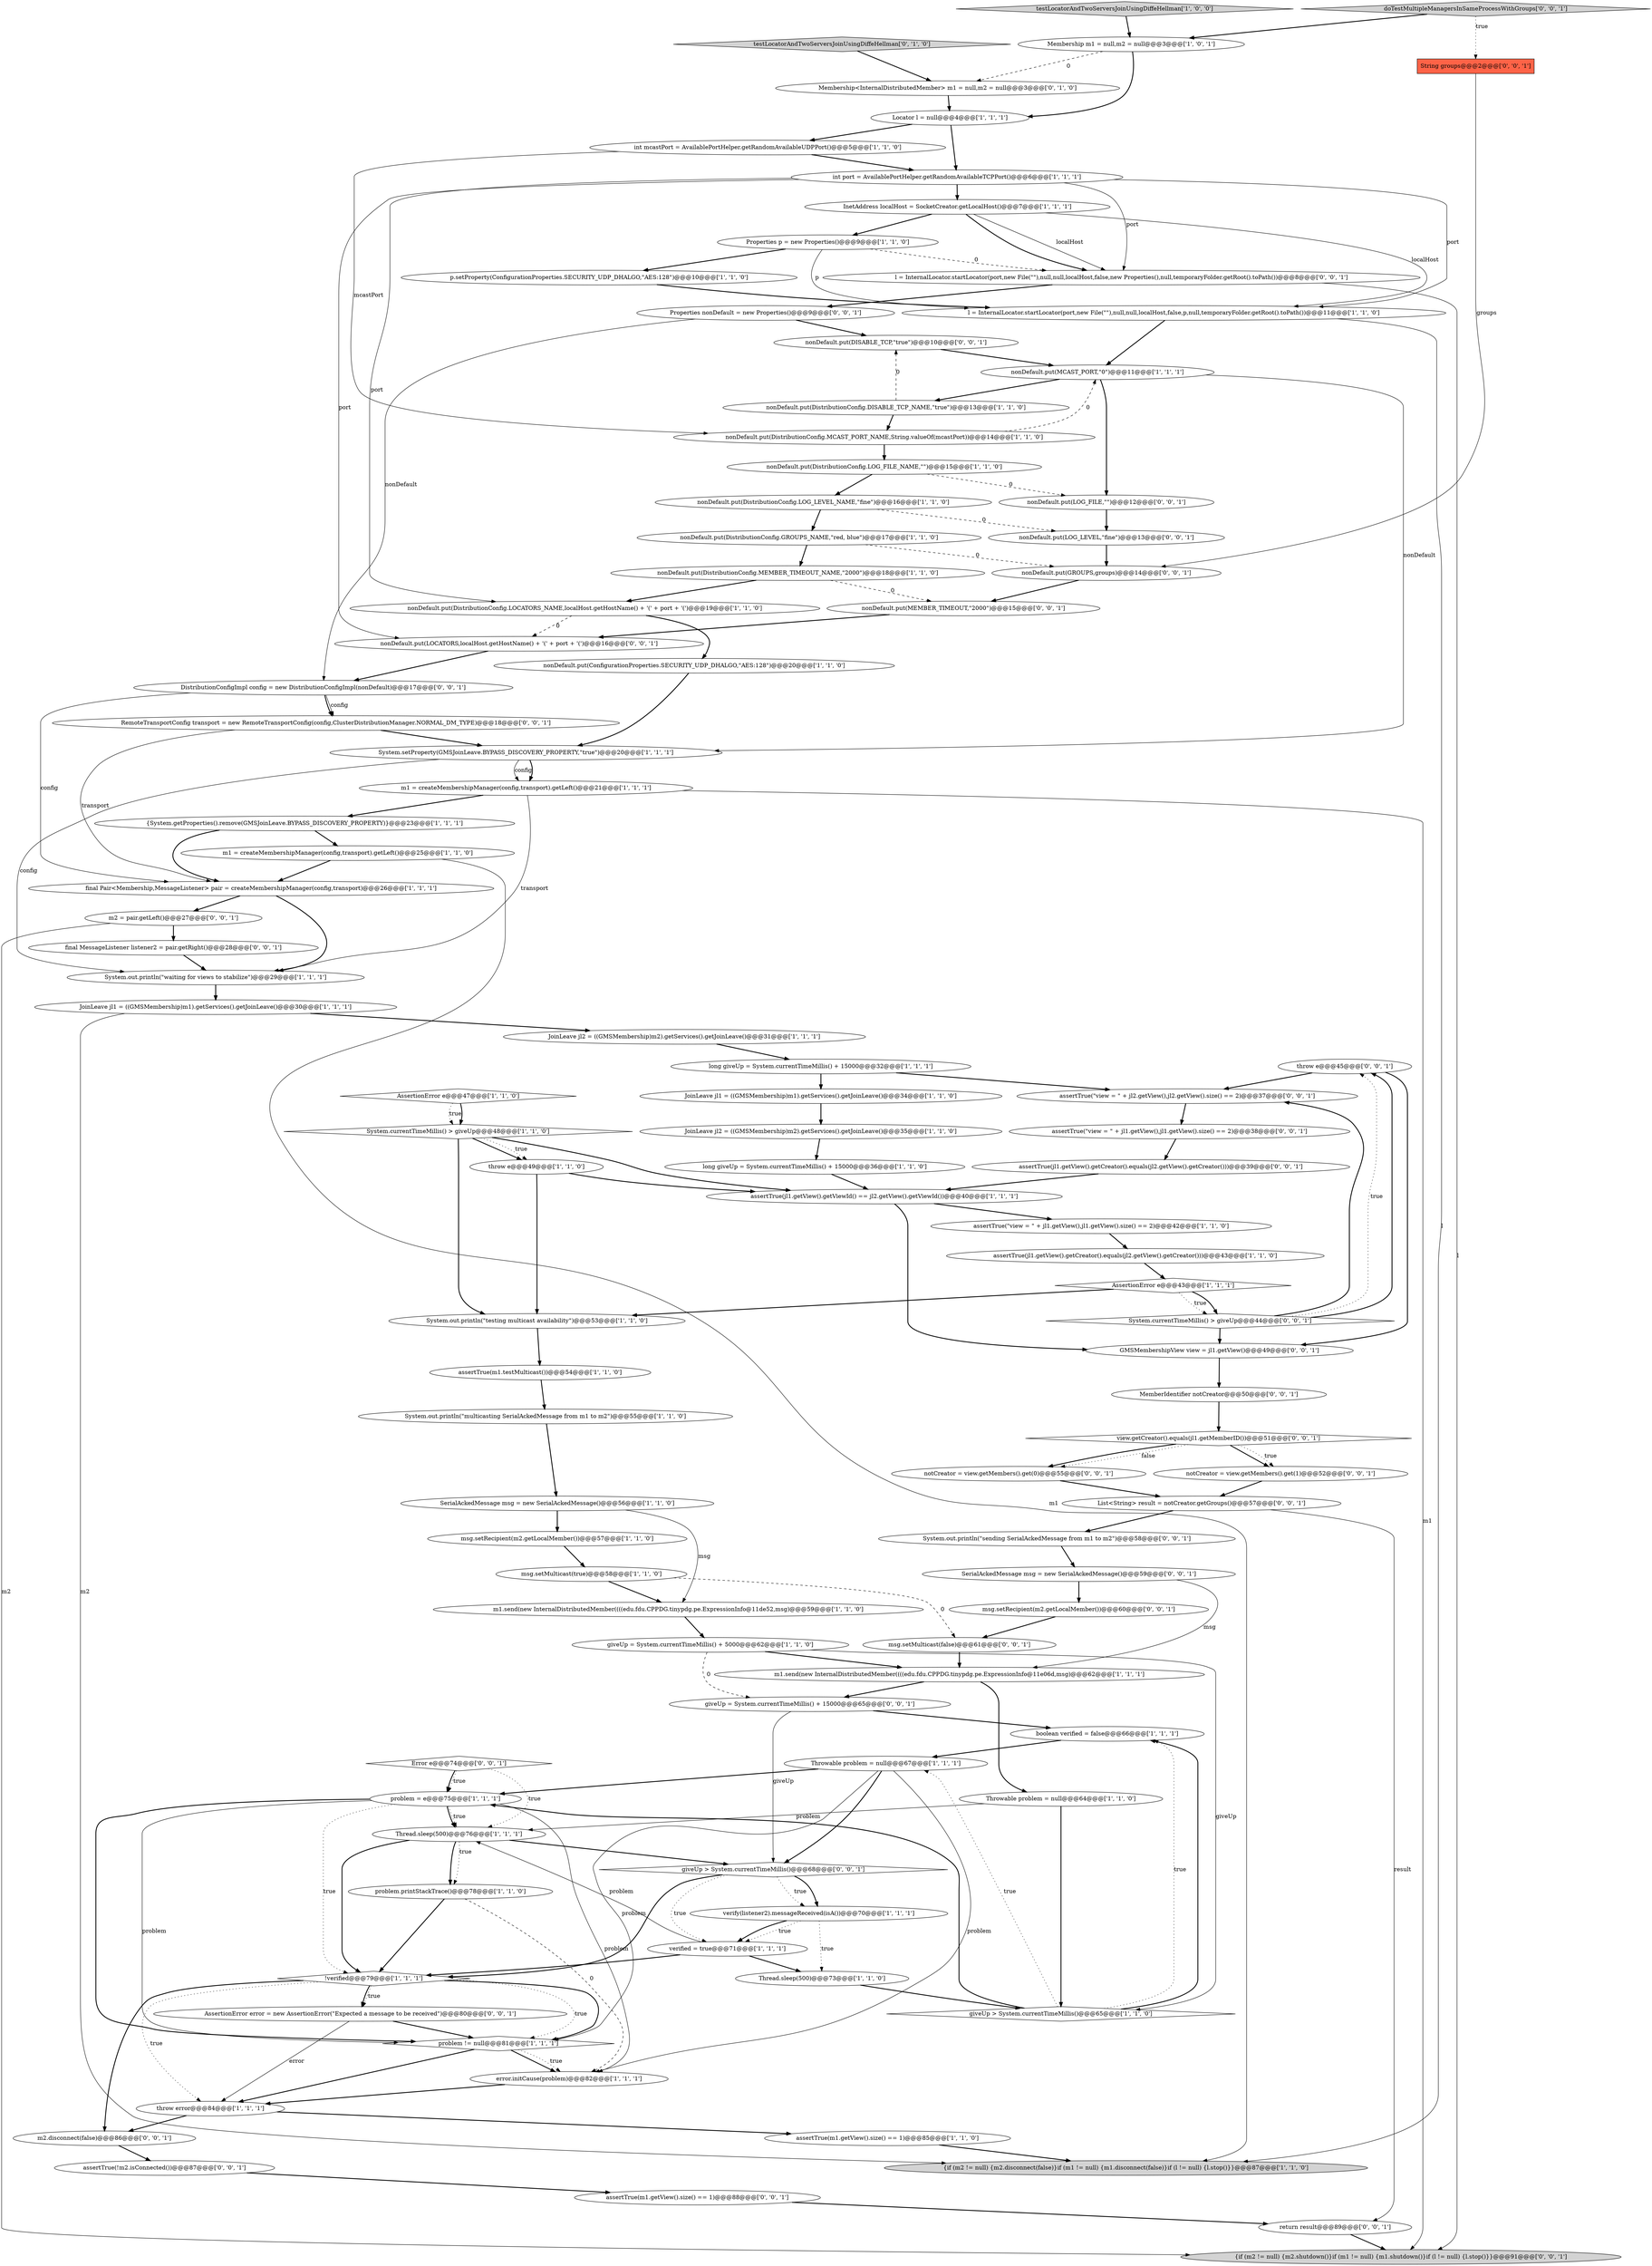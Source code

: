 digraph {
71 [style = filled, label = "throw e@@@45@@@['0', '0', '1']", fillcolor = white, shape = ellipse image = "AAA0AAABBB3BBB"];
96 [style = filled, label = "nonDefault.put(LOCATORS,localHost.getHostName() + '(' + port + '(')@@@16@@@['0', '0', '1']", fillcolor = white, shape = ellipse image = "AAA0AAABBB3BBB"];
41 [style = filled, label = "m1 = createMembershipManager(config,transport).getLeft()@@@25@@@['1', '1', '0']", fillcolor = white, shape = ellipse image = "AAA0AAABBB1BBB"];
77 [style = filled, label = "MemberIdentifier notCreator@@@50@@@['0', '0', '1']", fillcolor = white, shape = ellipse image = "AAA0AAABBB3BBB"];
45 [style = filled, label = "giveUp = System.currentTimeMillis() + 5000@@@62@@@['1', '1', '0']", fillcolor = white, shape = ellipse image = "AAA0AAABBB1BBB"];
51 [style = filled, label = "System.out.println(\"waiting for views to stabilize\")@@@29@@@['1', '1', '1']", fillcolor = white, shape = ellipse image = "AAA0AAABBB1BBB"];
97 [style = filled, label = "System.currentTimeMillis() > giveUp@@@44@@@['0', '0', '1']", fillcolor = white, shape = diamond image = "AAA0AAABBB3BBB"];
27 [style = filled, label = "msg.setMulticast(true)@@@58@@@['1', '1', '0']", fillcolor = white, shape = ellipse image = "AAA0AAABBB1BBB"];
98 [style = filled, label = "msg.setMulticast(false)@@@61@@@['0', '0', '1']", fillcolor = white, shape = ellipse image = "AAA0AAABBB3BBB"];
9 [style = filled, label = "System.setProperty(GMSJoinLeave.BYPASS_DISCOVERY_PROPERTY,\"true\")@@@20@@@['1', '1', '1']", fillcolor = white, shape = ellipse image = "AAA0AAABBB1BBB"];
44 [style = filled, label = "nonDefault.put(DistributionConfig.GROUPS_NAME,\"red, blue\")@@@17@@@['1', '1', '0']", fillcolor = white, shape = ellipse image = "AAA0AAABBB1BBB"];
100 [style = filled, label = "AssertionError error = new AssertionError(\"Expected a message to be received\")@@@80@@@['0', '0', '1']", fillcolor = white, shape = ellipse image = "AAA0AAABBB3BBB"];
43 [style = filled, label = "InetAddress localHost = SocketCreator.getLocalHost()@@@7@@@['1', '1', '1']", fillcolor = white, shape = ellipse image = "AAA0AAABBB1BBB"];
49 [style = filled, label = "m1.send(new InternalDistributedMember((((edu.fdu.CPPDG.tinypdg.pe.ExpressionInfo@11e06d,msg)@@@62@@@['1', '1', '1']", fillcolor = white, shape = ellipse image = "AAA0AAABBB1BBB"];
101 [style = filled, label = "m2.disconnect(false)@@@86@@@['0', '0', '1']", fillcolor = white, shape = ellipse image = "AAA0AAABBB3BBB"];
25 [style = filled, label = "Properties p = new Properties()@@@9@@@['1', '1', '0']", fillcolor = white, shape = ellipse image = "AAA0AAABBB1BBB"];
0 [style = filled, label = "throw error@@@84@@@['1', '1', '1']", fillcolor = white, shape = ellipse image = "AAA0AAABBB1BBB"];
19 [style = filled, label = "problem = e@@@75@@@['1', '1', '1']", fillcolor = white, shape = ellipse image = "AAA0AAABBB1BBB"];
75 [style = filled, label = "msg.setRecipient(m2.getLocalMember())@@@60@@@['0', '0', '1']", fillcolor = white, shape = ellipse image = "AAA0AAABBB3BBB"];
37 [style = filled, label = "System.out.println(\"multicasting SerialAckedMessage from m1 to m2\")@@@55@@@['1', '1', '0']", fillcolor = white, shape = ellipse image = "AAA0AAABBB1BBB"];
82 [style = filled, label = "RemoteTransportConfig transport = new RemoteTransportConfig(config,ClusterDistributionManager.NORMAL_DM_TYPE)@@@18@@@['0', '0', '1']", fillcolor = white, shape = ellipse image = "AAA0AAABBB3BBB"];
65 [style = filled, label = "{if (m2 != null) {m2.shutdown()}if (m1 != null) {m1.shutdown()}if (l != null) {l.stop()}}@@@91@@@['0', '0', '1']", fillcolor = lightgray, shape = ellipse image = "AAA0AAABBB3BBB"];
28 [style = filled, label = "{if (m2 != null) {m2.disconnect(false)}if (m1 != null) {m1.disconnect(false)}if (l != null) {l.stop()}}@@@87@@@['1', '1', '0']", fillcolor = lightgray, shape = ellipse image = "AAA0AAABBB1BBB"];
16 [style = filled, label = "m1 = createMembershipManager(config,transport).getLeft()@@@21@@@['1', '1', '1']", fillcolor = white, shape = ellipse image = "AAA0AAABBB1BBB"];
50 [style = filled, label = "Membership m1 = null,m2 = null@@@3@@@['1', '0', '1']", fillcolor = white, shape = ellipse image = "AAA0AAABBB1BBB"];
67 [style = filled, label = "nonDefault.put(LOG_LEVEL,\"fine\")@@@13@@@['0', '0', '1']", fillcolor = white, shape = ellipse image = "AAA0AAABBB3BBB"];
87 [style = filled, label = "List<String> result = notCreator.getGroups()@@@57@@@['0', '0', '1']", fillcolor = white, shape = ellipse image = "AAA0AAABBB3BBB"];
84 [style = filled, label = "Error e@@@74@@@['0', '0', '1']", fillcolor = white, shape = diamond image = "AAA0AAABBB3BBB"];
86 [style = filled, label = "assertTrue(\"view = \" + jl2.getView(),jl2.getView().size() == 2)@@@37@@@['0', '0', '1']", fillcolor = white, shape = ellipse image = "AAA0AAABBB3BBB"];
6 [style = filled, label = "problem.printStackTrace()@@@78@@@['1', '1', '0']", fillcolor = white, shape = ellipse image = "AAA0AAABBB1BBB"];
2 [style = filled, label = "!verified@@@79@@@['1', '1', '1']", fillcolor = white, shape = diamond image = "AAA0AAABBB1BBB"];
69 [style = filled, label = "view.getCreator().equals(jl1.getMemberID())@@@51@@@['0', '0', '1']", fillcolor = white, shape = diamond image = "AAA0AAABBB3BBB"];
68 [style = filled, label = "String groups@@@2@@@['0', '0', '1']", fillcolor = tomato, shape = box image = "AAA0AAABBB3BBB"];
1 [style = filled, label = "nonDefault.put(DistributionConfig.MCAST_PORT_NAME,String.valueOf(mcastPort))@@@14@@@['1', '1', '0']", fillcolor = white, shape = ellipse image = "AAA0AAABBB1BBB"];
93 [style = filled, label = "final MessageListener listener2 = pair.getRight()@@@28@@@['0', '0', '1']", fillcolor = white, shape = ellipse image = "AAA0AAABBB3BBB"];
36 [style = filled, label = "nonDefault.put(DistributionConfig.DISABLE_TCP_NAME,\"true\")@@@13@@@['1', '1', '0']", fillcolor = white, shape = ellipse image = "AAA0AAABBB1BBB"];
21 [style = filled, label = "nonDefault.put(DistributionConfig.LOG_FILE_NAME,\"\")@@@15@@@['1', '1', '0']", fillcolor = white, shape = ellipse image = "AAA0AAABBB1BBB"];
52 [style = filled, label = "long giveUp = System.currentTimeMillis() + 15000@@@32@@@['1', '1', '1']", fillcolor = white, shape = ellipse image = "AAA0AAABBB1BBB"];
92 [style = filled, label = "notCreator = view.getMembers().get(0)@@@55@@@['0', '0', '1']", fillcolor = white, shape = ellipse image = "AAA0AAABBB3BBB"];
57 [style = filled, label = "problem != null@@@81@@@['1', '1', '1']", fillcolor = white, shape = diamond image = "AAA0AAABBB1BBB"];
22 [style = filled, label = "nonDefault.put(DistributionConfig.LOG_LEVEL_NAME,\"fine\")@@@16@@@['1', '1', '0']", fillcolor = white, shape = ellipse image = "AAA0AAABBB1BBB"];
85 [style = filled, label = "System.out.println(\"sending SerialAckedMessage from m1 to m2\")@@@58@@@['0', '0', '1']", fillcolor = white, shape = ellipse image = "AAA0AAABBB3BBB"];
70 [style = filled, label = "m2 = pair.getLeft()@@@27@@@['0', '0', '1']", fillcolor = white, shape = ellipse image = "AAA0AAABBB3BBB"];
66 [style = filled, label = "GMSMembershipView view = jl1.getView()@@@49@@@['0', '0', '1']", fillcolor = white, shape = ellipse image = "AAA0AAABBB3BBB"];
7 [style = filled, label = "nonDefault.put(ConfigurationProperties.SECURITY_UDP_DHALGO,\"AES:128\")@@@20@@@['1', '1', '0']", fillcolor = white, shape = ellipse image = "AAA0AAABBB1BBB"];
10 [style = filled, label = "JoinLeave jl1 = ((GMSMembership)m1).getServices().getJoinLeave()@@@34@@@['1', '1', '0']", fillcolor = white, shape = ellipse image = "AAA0AAABBB1BBB"];
30 [style = filled, label = "nonDefault.put(DistributionConfig.MEMBER_TIMEOUT_NAME,\"2000\")@@@18@@@['1', '1', '0']", fillcolor = white, shape = ellipse image = "AAA0AAABBB1BBB"];
31 [style = filled, label = "JoinLeave jl1 = ((GMSMembership)m1).getServices().getJoinLeave()@@@30@@@['1', '1', '1']", fillcolor = white, shape = ellipse image = "AAA0AAABBB1BBB"];
34 [style = filled, label = "JoinLeave jl2 = ((GMSMembership)m2).getServices().getJoinLeave()@@@31@@@['1', '1', '1']", fillcolor = white, shape = ellipse image = "AAA0AAABBB1BBB"];
88 [style = filled, label = "giveUp = System.currentTimeMillis() + 15000@@@65@@@['0', '0', '1']", fillcolor = white, shape = ellipse image = "AAA0AAABBB3BBB"];
59 [style = filled, label = "throw e@@@49@@@['1', '1', '0']", fillcolor = white, shape = ellipse image = "AAA0AAABBB1BBB"];
81 [style = filled, label = "Properties nonDefault = new Properties()@@@9@@@['0', '0', '1']", fillcolor = white, shape = ellipse image = "AAA0AAABBB3BBB"];
32 [style = filled, label = "Thread.sleep(500)@@@73@@@['1', '1', '0']", fillcolor = white, shape = ellipse image = "AAA0AAABBB1BBB"];
91 [style = filled, label = "notCreator = view.getMembers().get(1)@@@52@@@['0', '0', '1']", fillcolor = white, shape = ellipse image = "AAA0AAABBB3BBB"];
8 [style = filled, label = "JoinLeave jl2 = ((GMSMembership)m2).getServices().getJoinLeave()@@@35@@@['1', '1', '0']", fillcolor = white, shape = ellipse image = "AAA0AAABBB1BBB"];
48 [style = filled, label = "boolean verified = false@@@66@@@['1', '1', '1']", fillcolor = white, shape = ellipse image = "AAA0AAABBB1BBB"];
23 [style = filled, label = "int port = AvailablePortHelper.getRandomAvailableTCPPort()@@@6@@@['1', '1', '1']", fillcolor = white, shape = ellipse image = "AAA0AAABBB1BBB"];
79 [style = filled, label = "SerialAckedMessage msg = new SerialAckedMessage()@@@59@@@['0', '0', '1']", fillcolor = white, shape = ellipse image = "AAA0AAABBB3BBB"];
14 [style = filled, label = "giveUp > System.currentTimeMillis()@@@65@@@['1', '1', '0']", fillcolor = white, shape = diamond image = "AAA0AAABBB1BBB"];
78 [style = filled, label = "DistributionConfigImpl config = new DistributionConfigImpl(nonDefault)@@@17@@@['0', '0', '1']", fillcolor = white, shape = ellipse image = "AAA0AAABBB3BBB"];
80 [style = filled, label = "doTestMultipleManagersInSameProcessWithGroups['0', '0', '1']", fillcolor = lightgray, shape = diamond image = "AAA0AAABBB3BBB"];
61 [style = filled, label = "l = InternalLocator.startLocator(port,new File(\"\"),null,null,localHost,false,p,null,temporaryFolder.getRoot().toPath())@@@11@@@['1', '1', '0']", fillcolor = white, shape = ellipse image = "AAA0AAABBB1BBB"];
29 [style = filled, label = "assertTrue(m1.getView().size() == 1)@@@85@@@['1', '1', '0']", fillcolor = white, shape = ellipse image = "AAA0AAABBB1BBB"];
89 [style = filled, label = "assertTrue(m1.getView().size() == 1)@@@88@@@['0', '0', '1']", fillcolor = white, shape = ellipse image = "AAA0AAABBB3BBB"];
58 [style = filled, label = "Locator l = null@@@4@@@['1', '1', '1']", fillcolor = white, shape = ellipse image = "AAA0AAABBB1BBB"];
83 [style = filled, label = "nonDefault.put(GROUPS,groups)@@@14@@@['0', '0', '1']", fillcolor = white, shape = ellipse image = "AAA0AAABBB3BBB"];
74 [style = filled, label = "nonDefault.put(DISABLE_TCP,\"true\")@@@10@@@['0', '0', '1']", fillcolor = white, shape = ellipse image = "AAA0AAABBB3BBB"];
56 [style = filled, label = "Throwable problem = null@@@67@@@['1', '1', '1']", fillcolor = white, shape = ellipse image = "AAA0AAABBB1BBB"];
42 [style = filled, label = "m1.send(new InternalDistributedMember((((edu.fdu.CPPDG.tinypdg.pe.ExpressionInfo@11de52,msg)@@@59@@@['1', '1', '0']", fillcolor = white, shape = ellipse image = "AAA0AAABBB1BBB"];
55 [style = filled, label = "AssertionError e@@@43@@@['1', '1', '1']", fillcolor = white, shape = diamond image = "AAA0AAABBB1BBB"];
99 [style = filled, label = "assertTrue(jl1.getView().getCreator().equals(jl2.getView().getCreator()))@@@39@@@['0', '0', '1']", fillcolor = white, shape = ellipse image = "AAA0AAABBB3BBB"];
72 [style = filled, label = "nonDefault.put(MEMBER_TIMEOUT,\"2000\")@@@15@@@['0', '0', '1']", fillcolor = white, shape = ellipse image = "AAA0AAABBB3BBB"];
4 [style = filled, label = "p.setProperty(ConfigurationProperties.SECURITY_UDP_DHALGO,\"AES:128\")@@@10@@@['1', '1', '0']", fillcolor = white, shape = ellipse image = "AAA0AAABBB1BBB"];
33 [style = filled, label = "final Pair<Membership,MessageListener> pair = createMembershipManager(config,transport)@@@26@@@['1', '1', '1']", fillcolor = white, shape = ellipse image = "AAA0AAABBB1BBB"];
39 [style = filled, label = "AssertionError e@@@47@@@['1', '1', '0']", fillcolor = white, shape = diamond image = "AAA0AAABBB1BBB"];
20 [style = filled, label = "verify(listener2).messageReceived(isA())@@@70@@@['1', '1', '1']", fillcolor = white, shape = ellipse image = "AAA0AAABBB1BBB"];
90 [style = filled, label = "return result@@@89@@@['0', '0', '1']", fillcolor = white, shape = ellipse image = "AAA0AAABBB3BBB"];
60 [style = filled, label = "verified = true@@@71@@@['1', '1', '1']", fillcolor = white, shape = ellipse image = "AAA0AAABBB1BBB"];
11 [style = filled, label = "nonDefault.put(DistributionConfig.LOCATORS_NAME,localHost.getHostName() + '(' + port + '(')@@@19@@@['1', '1', '0']", fillcolor = white, shape = ellipse image = "AAA0AAABBB1BBB"];
3 [style = filled, label = "{System.getProperties().remove(GMSJoinLeave.BYPASS_DISCOVERY_PROPERTY)}@@@23@@@['1', '1', '1']", fillcolor = white, shape = ellipse image = "AAA0AAABBB1BBB"];
15 [style = filled, label = "nonDefault.put(MCAST_PORT,\"0\")@@@11@@@['1', '1', '1']", fillcolor = white, shape = ellipse image = "AAA0AAABBB1BBB"];
26 [style = filled, label = "System.currentTimeMillis() > giveUp@@@48@@@['1', '1', '0']", fillcolor = white, shape = diamond image = "AAA0AAABBB1BBB"];
46 [style = filled, label = "assertTrue(jl1.getView().getViewId() == jl2.getView().getViewId())@@@40@@@['1', '1', '1']", fillcolor = white, shape = ellipse image = "AAA0AAABBB1BBB"];
54 [style = filled, label = "error.initCause(problem)@@@82@@@['1', '1', '1']", fillcolor = white, shape = ellipse image = "AAA0AAABBB1BBB"];
47 [style = filled, label = "SerialAckedMessage msg = new SerialAckedMessage()@@@56@@@['1', '1', '0']", fillcolor = white, shape = ellipse image = "AAA0AAABBB1BBB"];
53 [style = filled, label = "testLocatorAndTwoServersJoinUsingDiffeHellman['1', '0', '0']", fillcolor = lightgray, shape = diamond image = "AAA0AAABBB1BBB"];
24 [style = filled, label = "assertTrue(jl1.getView().getCreator().equals(jl2.getView().getCreator()))@@@43@@@['1', '1', '0']", fillcolor = white, shape = ellipse image = "AAA0AAABBB1BBB"];
76 [style = filled, label = "giveUp > System.currentTimeMillis()@@@68@@@['0', '0', '1']", fillcolor = white, shape = diamond image = "AAA0AAABBB3BBB"];
73 [style = filled, label = "assertTrue(\"view = \" + jl1.getView(),jl1.getView().size() == 2)@@@38@@@['0', '0', '1']", fillcolor = white, shape = ellipse image = "AAA0AAABBB3BBB"];
5 [style = filled, label = "System.out.println(\"testing multicast availability\")@@@53@@@['1', '1', '0']", fillcolor = white, shape = ellipse image = "AAA0AAABBB1BBB"];
62 [style = filled, label = "testLocatorAndTwoServersJoinUsingDiffeHellman['0', '1', '0']", fillcolor = lightgray, shape = diamond image = "AAA0AAABBB2BBB"];
35 [style = filled, label = "int mcastPort = AvailablePortHelper.getRandomAvailableUDPPort()@@@5@@@['1', '1', '0']", fillcolor = white, shape = ellipse image = "AAA0AAABBB1BBB"];
38 [style = filled, label = "long giveUp = System.currentTimeMillis() + 15000@@@36@@@['1', '1', '0']", fillcolor = white, shape = ellipse image = "AAA0AAABBB1BBB"];
17 [style = filled, label = "Thread.sleep(500)@@@76@@@['1', '1', '1']", fillcolor = white, shape = ellipse image = "AAA0AAABBB1BBB"];
18 [style = filled, label = "assertTrue(m1.testMulticast())@@@54@@@['1', '1', '0']", fillcolor = white, shape = ellipse image = "AAA0AAABBB1BBB"];
63 [style = filled, label = "Membership<InternalDistributedMember> m1 = null,m2 = null@@@3@@@['0', '1', '0']", fillcolor = white, shape = ellipse image = "AAA1AAABBB2BBB"];
95 [style = filled, label = "l = InternalLocator.startLocator(port,new File(\"\"),null,null,localHost,false,new Properties(),null,temporaryFolder.getRoot().toPath())@@@8@@@['0', '0', '1']", fillcolor = white, shape = ellipse image = "AAA0AAABBB3BBB"];
94 [style = filled, label = "nonDefault.put(LOG_FILE,\"\")@@@12@@@['0', '0', '1']", fillcolor = white, shape = ellipse image = "AAA0AAABBB3BBB"];
64 [style = filled, label = "assertTrue(!m2.isConnected())@@@87@@@['0', '0', '1']", fillcolor = white, shape = ellipse image = "AAA0AAABBB3BBB"];
12 [style = filled, label = "Throwable problem = null@@@64@@@['1', '1', '0']", fillcolor = white, shape = ellipse image = "AAA0AAABBB1BBB"];
13 [style = filled, label = "msg.setRecipient(m2.getLocalMember())@@@57@@@['1', '1', '0']", fillcolor = white, shape = ellipse image = "AAA0AAABBB1BBB"];
40 [style = filled, label = "assertTrue(\"view = \" + jl1.getView(),jl1.getView().size() == 2)@@@42@@@['1', '1', '0']", fillcolor = white, shape = ellipse image = "AAA0AAABBB1BBB"];
59->46 [style = bold, label=""];
78->33 [style = solid, label="config"];
20->60 [style = bold, label=""];
20->32 [style = dotted, label="true"];
56->19 [style = bold, label=""];
9->16 [style = solid, label="config"];
71->86 [style = bold, label=""];
15->94 [style = bold, label=""];
21->22 [style = bold, label=""];
45->88 [style = dashed, label="0"];
23->11 [style = solid, label="port"];
69->92 [style = bold, label=""];
73->99 [style = bold, label=""];
84->19 [style = bold, label=""];
69->92 [style = dotted, label="false"];
4->61 [style = bold, label=""];
14->19 [style = bold, label=""];
2->100 [style = dotted, label="true"];
46->40 [style = bold, label=""];
6->2 [style = bold, label=""];
48->56 [style = bold, label=""];
35->1 [style = solid, label="mcastPort"];
56->57 [style = solid, label="problem"];
76->20 [style = dotted, label="true"];
44->83 [style = dashed, label="0"];
12->17 [style = solid, label="problem"];
43->61 [style = solid, label="localHost"];
44->30 [style = bold, label=""];
70->93 [style = bold, label=""];
5->18 [style = bold, label=""];
78->82 [style = bold, label=""];
46->66 [style = bold, label=""];
68->83 [style = solid, label="groups"];
69->91 [style = bold, label=""];
64->89 [style = bold, label=""];
31->34 [style = bold, label=""];
9->51 [style = solid, label="config"];
97->71 [style = dotted, label="true"];
76->60 [style = dotted, label="true"];
17->2 [style = bold, label=""];
82->9 [style = bold, label=""];
60->17 [style = solid, label="problem"];
14->48 [style = dotted, label="true"];
26->46 [style = bold, label=""];
0->101 [style = bold, label=""];
33->70 [style = bold, label=""];
36->74 [style = dashed, label="0"];
54->0 [style = bold, label=""];
23->96 [style = solid, label="port"];
83->72 [style = bold, label=""];
33->51 [style = bold, label=""];
24->55 [style = bold, label=""];
94->67 [style = bold, label=""];
82->33 [style = solid, label="transport"];
79->49 [style = solid, label="msg"];
7->9 [style = bold, label=""];
12->14 [style = bold, label=""];
80->50 [style = bold, label=""];
9->16 [style = bold, label=""];
0->29 [style = bold, label=""];
11->96 [style = dashed, label="0"];
79->75 [style = bold, label=""];
76->20 [style = bold, label=""];
57->0 [style = bold, label=""];
55->5 [style = bold, label=""];
43->95 [style = solid, label="localHost"];
38->46 [style = bold, label=""];
93->51 [style = bold, label=""];
52->86 [style = bold, label=""];
23->43 [style = bold, label=""];
23->95 [style = solid, label="port"];
81->78 [style = solid, label="nonDefault"];
87->85 [style = bold, label=""];
85->79 [style = bold, label=""];
30->72 [style = dashed, label="0"];
13->27 [style = bold, label=""];
19->57 [style = bold, label=""];
97->86 [style = bold, label=""];
17->6 [style = bold, label=""];
91->87 [style = bold, label=""];
88->76 [style = solid, label="giveUp"];
15->36 [style = bold, label=""];
35->23 [style = bold, label=""];
34->52 [style = bold, label=""];
56->76 [style = bold, label=""];
19->57 [style = solid, label="problem"];
1->15 [style = dashed, label="0"];
51->31 [style = bold, label=""];
96->78 [style = bold, label=""];
19->17 [style = dotted, label="true"];
55->97 [style = dotted, label="true"];
47->13 [style = bold, label=""];
6->54 [style = dashed, label="0"];
53->50 [style = bold, label=""];
25->95 [style = dashed, label="0"];
23->61 [style = solid, label="port"];
43->95 [style = bold, label=""];
58->35 [style = bold, label=""];
45->14 [style = solid, label="giveUp"];
3->33 [style = bold, label=""];
77->69 [style = bold, label=""];
27->98 [style = dashed, label="0"];
98->49 [style = bold, label=""];
43->25 [style = bold, label=""];
84->19 [style = dotted, label="true"];
84->17 [style = dotted, label="true"];
41->33 [style = bold, label=""];
87->90 [style = solid, label="result"];
22->44 [style = bold, label=""];
10->8 [style = bold, label=""];
32->14 [style = bold, label=""];
76->2 [style = bold, label=""];
41->28 [style = solid, label="m1"];
69->91 [style = dotted, label="true"];
27->42 [style = bold, label=""];
19->54 [style = solid, label="problem"];
26->59 [style = bold, label=""];
8->38 [style = bold, label=""];
81->74 [style = bold, label=""];
66->77 [style = bold, label=""];
25->61 [style = solid, label="p"];
60->32 [style = bold, label=""];
19->2 [style = dotted, label="true"];
50->58 [style = bold, label=""];
16->3 [style = bold, label=""];
55->97 [style = bold, label=""];
14->48 [style = bold, label=""];
19->17 [style = bold, label=""];
101->64 [style = bold, label=""];
92->87 [style = bold, label=""];
39->26 [style = dotted, label="true"];
37->47 [style = bold, label=""];
16->51 [style = solid, label="transport"];
90->65 [style = bold, label=""];
40->24 [style = bold, label=""];
63->58 [style = bold, label=""];
26->59 [style = dotted, label="true"];
99->46 [style = bold, label=""];
14->56 [style = dotted, label="true"];
39->26 [style = bold, label=""];
31->28 [style = solid, label="m2"];
78->82 [style = solid, label="config"];
42->45 [style = bold, label=""];
61->15 [style = bold, label=""];
2->57 [style = bold, label=""];
2->57 [style = dotted, label="true"];
20->60 [style = dotted, label="true"];
2->100 [style = bold, label=""];
16->65 [style = solid, label="m1"];
21->94 [style = dashed, label="0"];
2->101 [style = bold, label=""];
56->54 [style = solid, label="problem"];
15->9 [style = solid, label="nonDefault"];
1->21 [style = bold, label=""];
29->28 [style = bold, label=""];
61->28 [style = solid, label="l"];
57->54 [style = bold, label=""];
75->98 [style = bold, label=""];
30->11 [style = bold, label=""];
89->90 [style = bold, label=""];
95->65 [style = solid, label="l"];
49->88 [style = bold, label=""];
100->0 [style = solid, label="error"];
17->76 [style = bold, label=""];
57->54 [style = dotted, label="true"];
45->49 [style = bold, label=""];
22->67 [style = dashed, label="0"];
72->96 [style = bold, label=""];
88->48 [style = bold, label=""];
11->7 [style = bold, label=""];
86->73 [style = bold, label=""];
80->68 [style = dotted, label="true"];
25->4 [style = bold, label=""];
58->23 [style = bold, label=""];
50->63 [style = dashed, label="0"];
26->5 [style = bold, label=""];
74->15 [style = bold, label=""];
59->5 [style = bold, label=""];
67->83 [style = bold, label=""];
36->1 [style = bold, label=""];
3->41 [style = bold, label=""];
17->6 [style = dotted, label="true"];
71->66 [style = bold, label=""];
60->2 [style = bold, label=""];
18->37 [style = bold, label=""];
95->81 [style = bold, label=""];
100->57 [style = bold, label=""];
97->66 [style = bold, label=""];
70->65 [style = solid, label="m2"];
2->0 [style = dotted, label="true"];
49->12 [style = bold, label=""];
52->10 [style = bold, label=""];
97->71 [style = bold, label=""];
47->42 [style = solid, label="msg"];
62->63 [style = bold, label=""];
}
